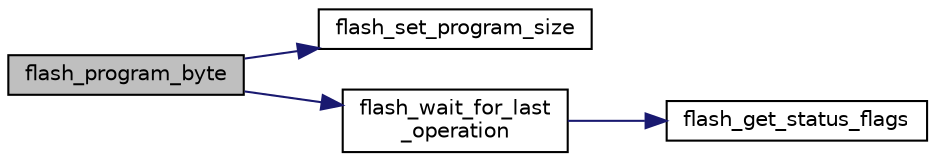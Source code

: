digraph "flash_program_byte"
{
  edge [fontname="Helvetica",fontsize="10",labelfontname="Helvetica",labelfontsize="10"];
  node [fontname="Helvetica",fontsize="10",shape=record];
  rankdir="LR";
  Node1 [label="flash_program_byte",height=0.2,width=0.4,color="black", fillcolor="grey75", style="filled", fontcolor="black"];
  Node1 -> Node2 [color="midnightblue",fontsize="10",style="solid",fontname="Helvetica"];
  Node2 [label="flash_set_program_size",height=0.2,width=0.4,color="black", fillcolor="white", style="filled",URL="$group__flash__file.html#gabe30bb2a8f268a494d3600c0dfc5406d",tooltip="Set the Program Parallelism Size. "];
  Node1 -> Node3 [color="midnightblue",fontsize="10",style="solid",fontname="Helvetica"];
  Node3 [label="flash_wait_for_last\l_operation",height=0.2,width=0.4,color="black", fillcolor="white", style="filled",URL="$group__flash__defines.html#ga72ce389bb20296771479ace8cdb62dff",tooltip="Wait until Last Operation has Ended. "];
  Node3 -> Node4 [color="midnightblue",fontsize="10",style="solid",fontname="Helvetica"];
  Node4 [label="flash_get_status_flags",height=0.2,width=0.4,color="black", fillcolor="white", style="filled",URL="$group__flash__defines.html#ga5afd52a33a55a6423d536eca1f04933b"];
}
